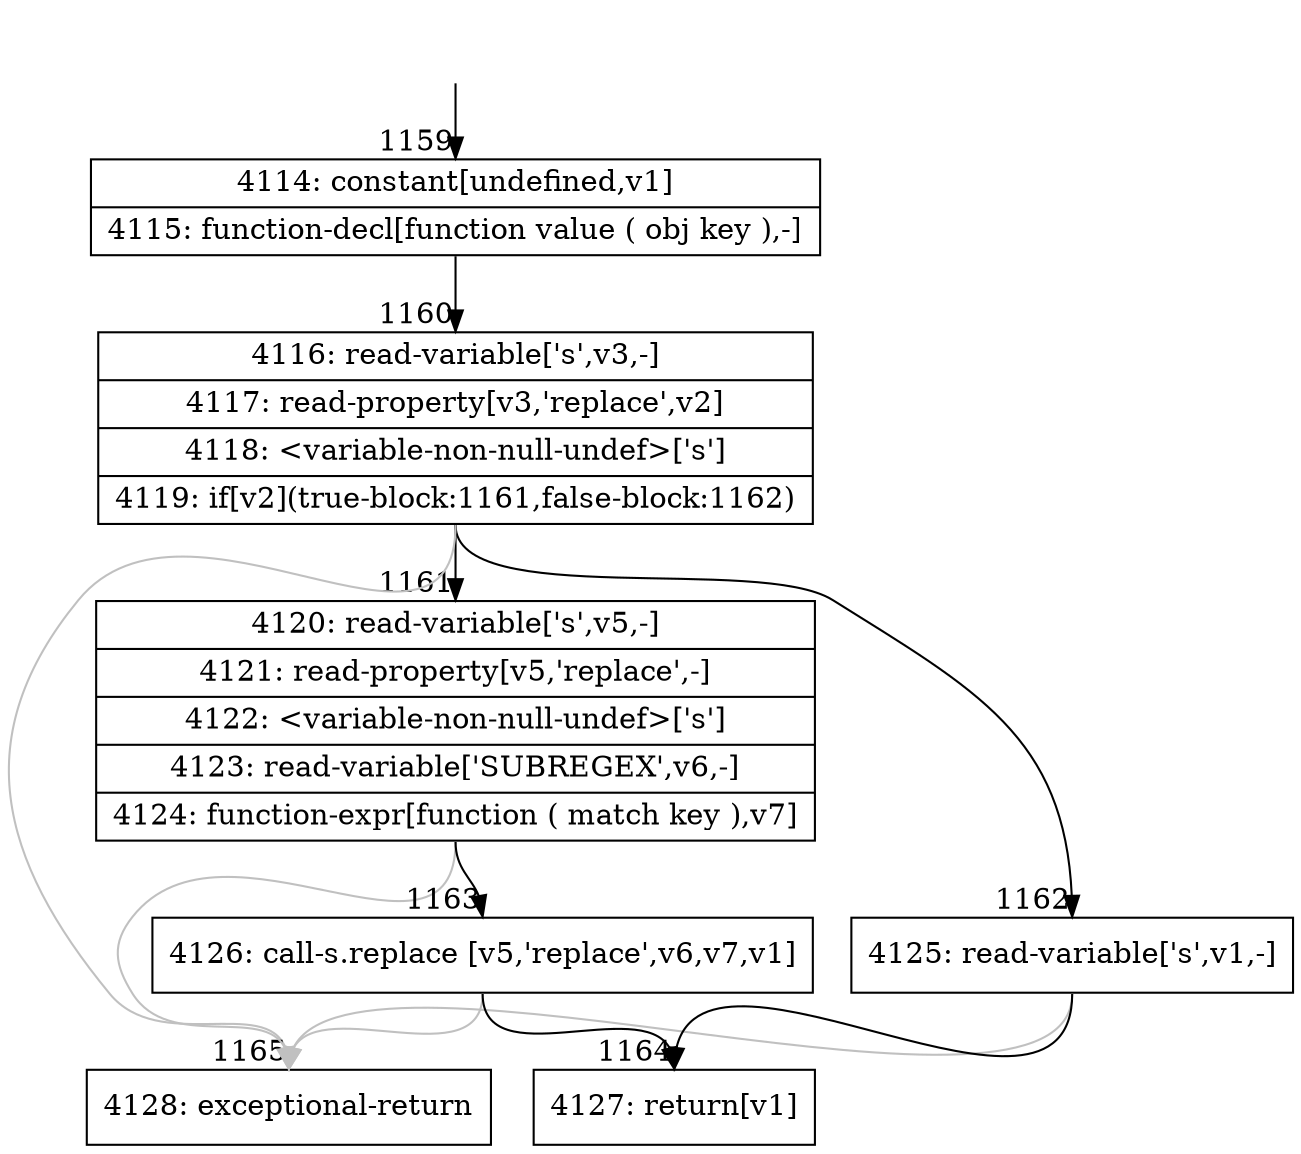 digraph {
rankdir="TD"
BB_entry57[shape=none,label=""];
BB_entry57 -> BB1159 [tailport=s, headport=n, headlabel="    1159"]
BB1159 [shape=record label="{4114: constant[undefined,v1]|4115: function-decl[function value ( obj key ),-]}" ] 
BB1159 -> BB1160 [tailport=s, headport=n, headlabel="      1160"]
BB1160 [shape=record label="{4116: read-variable['s',v3,-]|4117: read-property[v3,'replace',v2]|4118: \<variable-non-null-undef\>['s']|4119: if[v2](true-block:1161,false-block:1162)}" ] 
BB1160 -> BB1161 [tailport=s, headport=n, headlabel="      1161"]
BB1160 -> BB1162 [tailport=s, headport=n, headlabel="      1162"]
BB1160 -> BB1165 [tailport=s, headport=n, color=gray, headlabel="      1165"]
BB1161 [shape=record label="{4120: read-variable['s',v5,-]|4121: read-property[v5,'replace',-]|4122: \<variable-non-null-undef\>['s']|4123: read-variable['SUBREGEX',v6,-]|4124: function-expr[function ( match key ),v7]}" ] 
BB1161 -> BB1163 [tailport=s, headport=n, headlabel="      1163"]
BB1161 -> BB1165 [tailport=s, headport=n, color=gray]
BB1162 [shape=record label="{4125: read-variable['s',v1,-]}" ] 
BB1162 -> BB1164 [tailport=s, headport=n, headlabel="      1164"]
BB1162 -> BB1165 [tailport=s, headport=n, color=gray]
BB1163 [shape=record label="{4126: call-s.replace [v5,'replace',v6,v7,v1]}" ] 
BB1163 -> BB1164 [tailport=s, headport=n]
BB1163 -> BB1165 [tailport=s, headport=n, color=gray]
BB1164 [shape=record label="{4127: return[v1]}" ] 
BB1165 [shape=record label="{4128: exceptional-return}" ] 
//#$~ 1852
}
